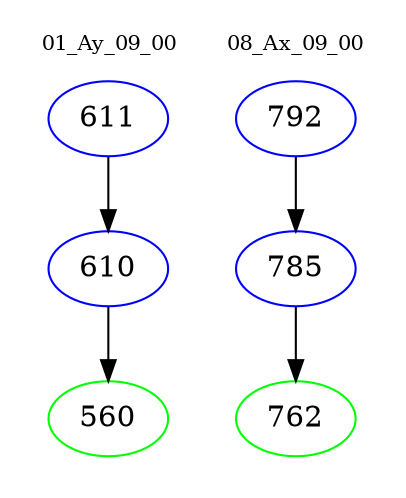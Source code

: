 digraph{
subgraph cluster_0 {
color = white
label = "01_Ay_09_00";
fontsize=10;
T0_611 [label="611", color="blue"]
T0_611 -> T0_610 [color="black"]
T0_610 [label="610", color="blue"]
T0_610 -> T0_560 [color="black"]
T0_560 [label="560", color="green"]
}
subgraph cluster_1 {
color = white
label = "08_Ax_09_00";
fontsize=10;
T1_792 [label="792", color="blue"]
T1_792 -> T1_785 [color="black"]
T1_785 [label="785", color="blue"]
T1_785 -> T1_762 [color="black"]
T1_762 [label="762", color="green"]
}
}

